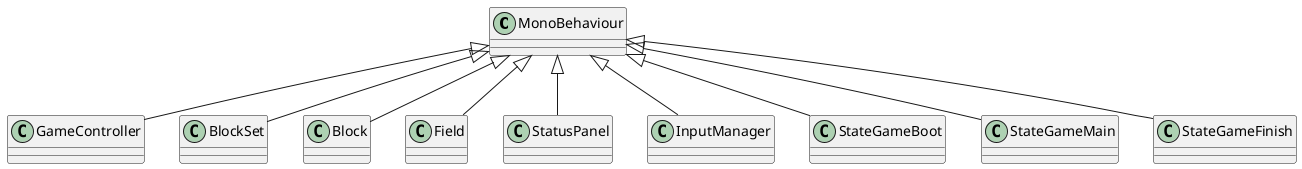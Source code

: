 @startuml

MonoBehaviour <|-- GameController
MonoBehaviour <|-- BlockSet
MonoBehaviour <|-- Block
MonoBehaviour <|-- Field
MonoBehaviour <|-- StatusPanel
MonoBehaviour <|-- InputManager

MonoBehaviour <|-- StateGameBoot
MonoBehaviour <|-- StateGameMain
MonoBehaviour <|-- StateGameFinish
@enduml